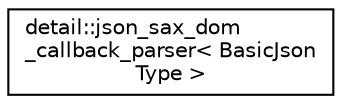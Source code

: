 digraph "Graphical Class Hierarchy"
{
 // LATEX_PDF_SIZE
  edge [fontname="Helvetica",fontsize="10",labelfontname="Helvetica",labelfontsize="10"];
  node [fontname="Helvetica",fontsize="10",shape=record];
  rankdir="LR";
  Node0 [label="detail::json_sax_dom\l_callback_parser\< BasicJson\lType \>",height=0.2,width=0.4,color="black", fillcolor="white", style="filled",URL="$classdetail_1_1json__sax__dom__callback__parser.html",tooltip=" "];
}
